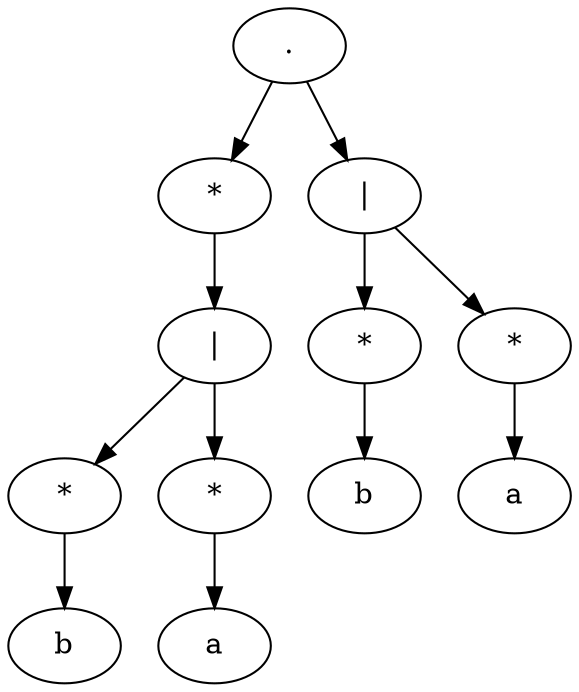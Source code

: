 digraph 0 {
	2294887889360 [label="."]
	2294887889616 [label="*"]
	2294887889360 -> 2294887889616
	2294887889616 [label="*"]
	2294887889552 [label="|"]
	2294887889616 -> 2294887889552
	2294887889552 [label="|"]
	2294887887952 [label="*"]
	2294887889552 -> 2294887887952
	2294887887952 [label="*"]
	2294887884624 [label=b]
	2294887887952 -> 2294887884624
	2294887884624 [label=b]
	2294887884944 [label="*"]
	2294887889552 -> 2294887884944
	2294887884944 [label="*"]
	2294882322384 [label=a]
	2294887884944 -> 2294882322384
	2294882322384 [label=a]
	2294882322896 [label="|"]
	2294887889360 -> 2294882322896
	2294882322896 [label="|"]
	2294882235472 [label="*"]
	2294882322896 -> 2294882235472
	2294882235472 [label="*"]
	2294882234704 [label=b]
	2294882235472 -> 2294882234704
	2294882234704 [label=b]
	2294882234512 [label="*"]
	2294882322896 -> 2294882234512
	2294882234512 [label="*"]
	2294882234768 [label=a]
	2294882234512 -> 2294882234768
	2294882234768 [label=a]
}
